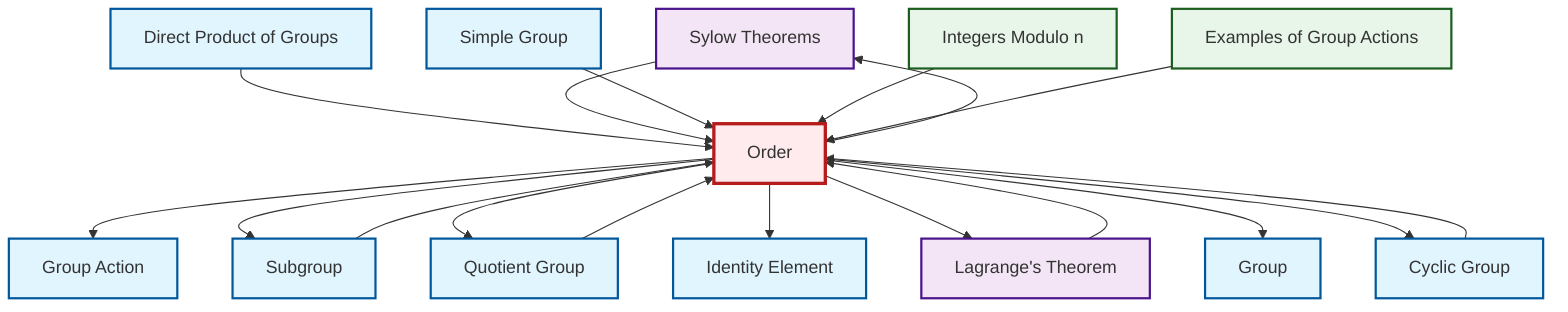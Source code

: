 graph TD
    classDef definition fill:#e1f5fe,stroke:#01579b,stroke-width:2px
    classDef theorem fill:#f3e5f5,stroke:#4a148c,stroke-width:2px
    classDef axiom fill:#fff3e0,stroke:#e65100,stroke-width:2px
    classDef example fill:#e8f5e9,stroke:#1b5e20,stroke-width:2px
    classDef current fill:#ffebee,stroke:#b71c1c,stroke-width:3px
    thm-sylow["Sylow Theorems"]:::theorem
    def-identity-element["Identity Element"]:::definition
    def-subgroup["Subgroup"]:::definition
    def-order["Order"]:::definition
    def-simple-group["Simple Group"]:::definition
    ex-quotient-integers-mod-n["Integers Modulo n"]:::example
    def-direct-product["Direct Product of Groups"]:::definition
    def-group-action["Group Action"]:::definition
    def-cyclic-group["Cyclic Group"]:::definition
    ex-group-action-examples["Examples of Group Actions"]:::example
    def-group["Group"]:::definition
    def-quotient-group["Quotient Group"]:::definition
    thm-lagrange["Lagrange's Theorem"]:::theorem
    def-order --> def-group-action
    def-order --> def-subgroup
    def-order --> def-quotient-group
    def-cyclic-group --> def-order
    def-order --> def-identity-element
    def-order --> thm-lagrange
    def-direct-product --> def-order
    thm-sylow --> def-order
    def-simple-group --> def-order
    ex-quotient-integers-mod-n --> def-order
    def-quotient-group --> def-order
    def-order --> def-group
    def-order --> def-cyclic-group
    def-subgroup --> def-order
    thm-lagrange --> def-order
    def-order --> thm-sylow
    ex-group-action-examples --> def-order
    class def-order current